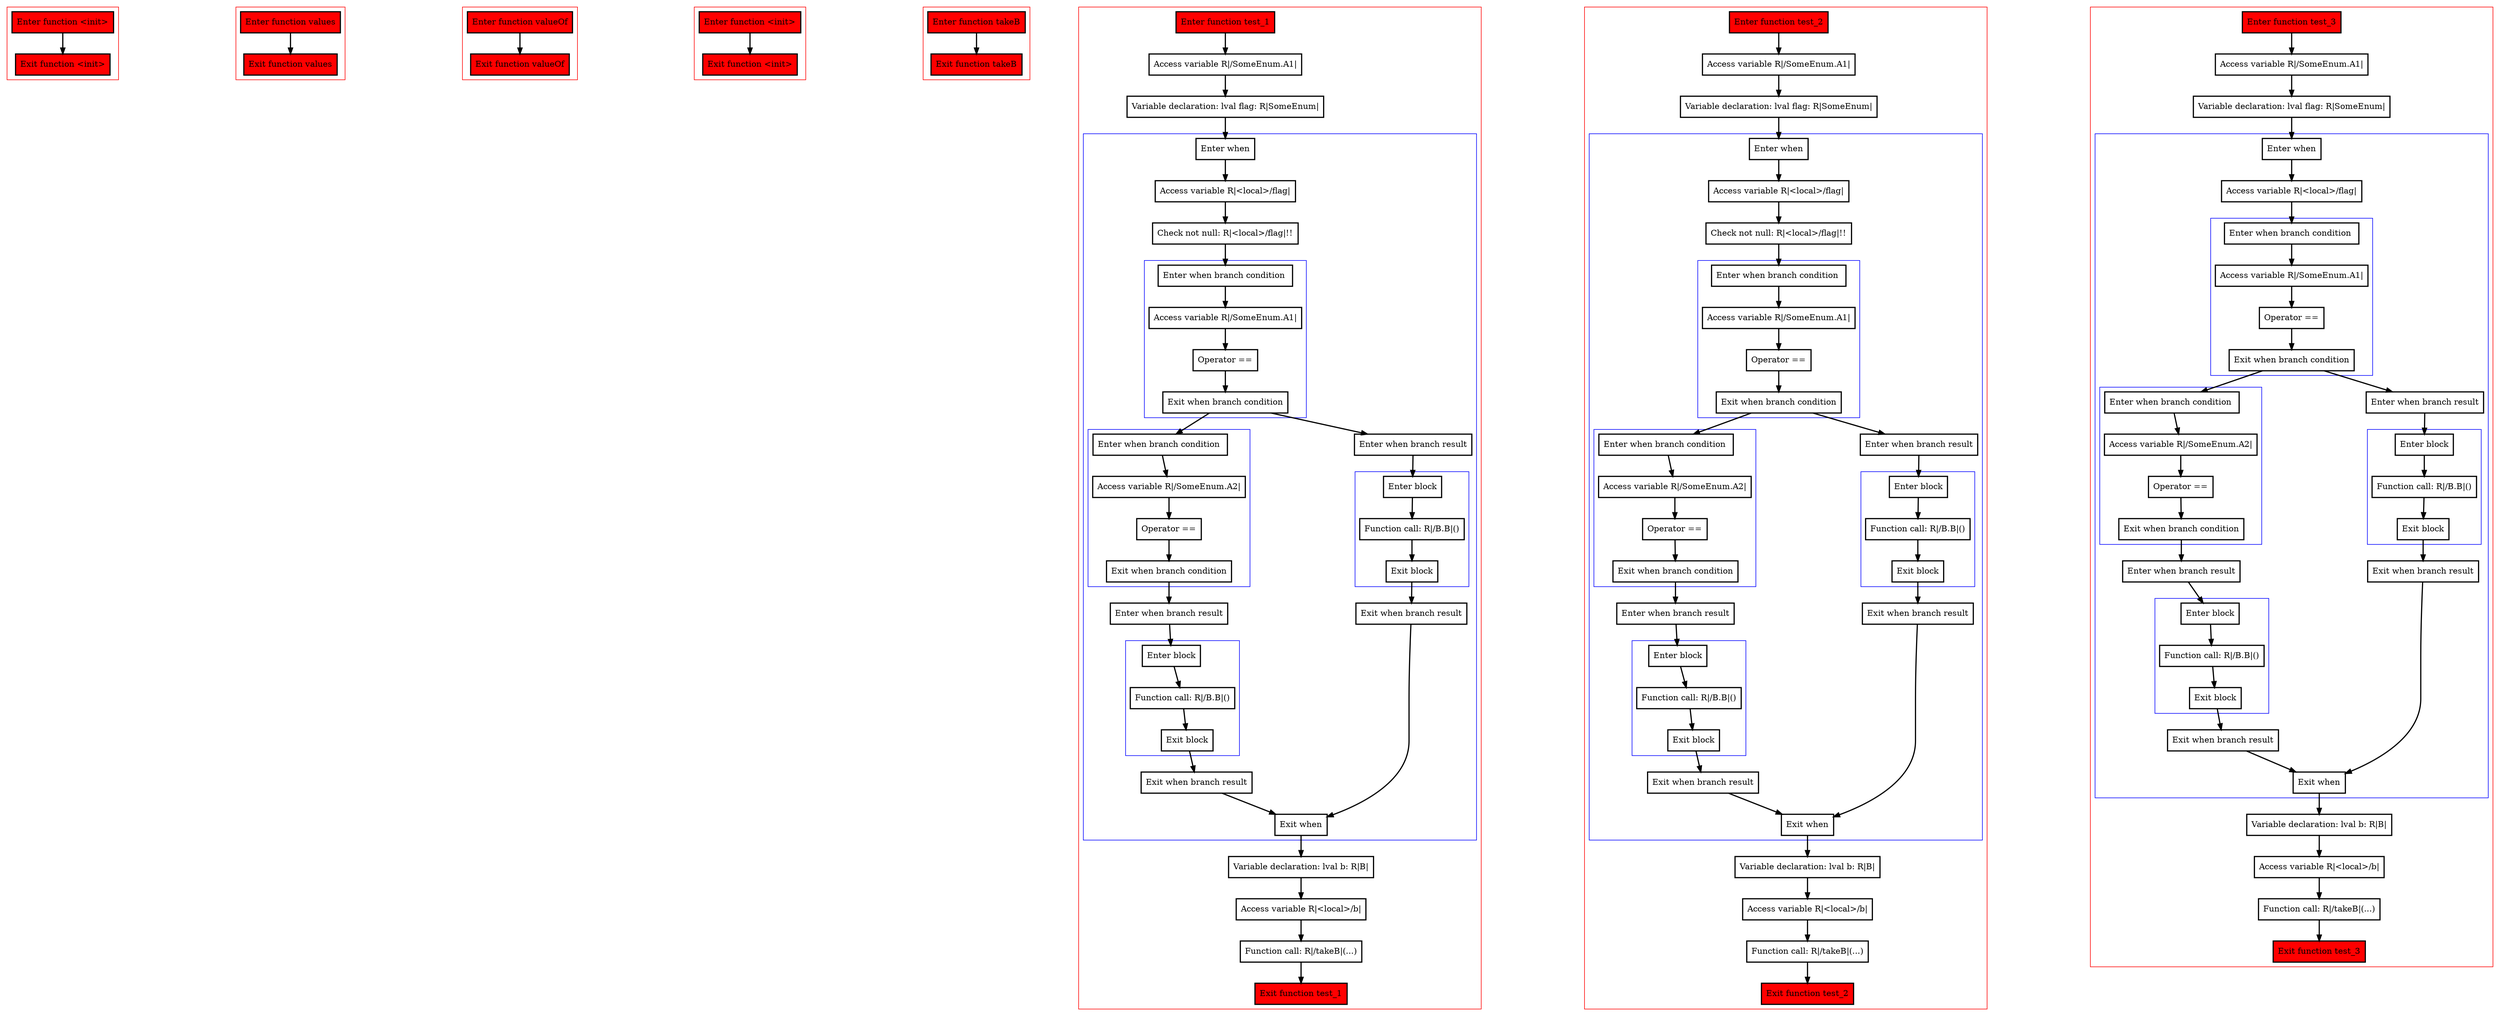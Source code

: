 digraph exhaustiveWhenAndDNNType_kt {
    graph [nodesep=3]
    node [shape=box penwidth=2]
    edge [penwidth=2]

    subgraph cluster_0 {
        color=red
        0 [label="Enter function <init>" style="filled" fillcolor=red];
        1 [label="Exit function <init>" style="filled" fillcolor=red];
    }

    0 -> {1};

    subgraph cluster_1 {
        color=red
        2 [label="Enter function values" style="filled" fillcolor=red];
        3 [label="Exit function values" style="filled" fillcolor=red];
    }

    2 -> {3};

    subgraph cluster_2 {
        color=red
        4 [label="Enter function valueOf" style="filled" fillcolor=red];
        5 [label="Exit function valueOf" style="filled" fillcolor=red];
    }

    4 -> {5};

    subgraph cluster_3 {
        color=red
        6 [label="Enter function <init>" style="filled" fillcolor=red];
        7 [label="Exit function <init>" style="filled" fillcolor=red];
    }

    6 -> {7};

    subgraph cluster_4 {
        color=red
        8 [label="Enter function takeB" style="filled" fillcolor=red];
        9 [label="Exit function takeB" style="filled" fillcolor=red];
    }

    8 -> {9};

    subgraph cluster_5 {
        color=red
        10 [label="Enter function test_1" style="filled" fillcolor=red];
        11 [label="Access variable R|/SomeEnum.A1|"];
        12 [label="Variable declaration: lval flag: R|SomeEnum|"];
        subgraph cluster_6 {
            color=blue
            13 [label="Enter when"];
            14 [label="Access variable R|<local>/flag|"];
            15 [label="Check not null: R|<local>/flag|!!"];
            subgraph cluster_7 {
                color=blue
                16 [label="Enter when branch condition "];
                17 [label="Access variable R|/SomeEnum.A1|"];
                18 [label="Operator =="];
                19 [label="Exit when branch condition"];
            }
            subgraph cluster_8 {
                color=blue
                20 [label="Enter when branch condition "];
                21 [label="Access variable R|/SomeEnum.A2|"];
                22 [label="Operator =="];
                23 [label="Exit when branch condition"];
            }
            24 [label="Enter when branch result"];
            subgraph cluster_9 {
                color=blue
                25 [label="Enter block"];
                26 [label="Function call: R|/B.B|()"];
                27 [label="Exit block"];
            }
            28 [label="Exit when branch result"];
            29 [label="Enter when branch result"];
            subgraph cluster_10 {
                color=blue
                30 [label="Enter block"];
                31 [label="Function call: R|/B.B|()"];
                32 [label="Exit block"];
            }
            33 [label="Exit when branch result"];
            34 [label="Exit when"];
        }
        35 [label="Variable declaration: lval b: R|B|"];
        36 [label="Access variable R|<local>/b|"];
        37 [label="Function call: R|/takeB|(...)"];
        38 [label="Exit function test_1" style="filled" fillcolor=red];
    }

    10 -> {11};
    11 -> {12};
    12 -> {13};
    13 -> {14};
    14 -> {15};
    15 -> {16};
    16 -> {17};
    17 -> {18};
    18 -> {19};
    19 -> {29 20};
    20 -> {21};
    21 -> {22};
    22 -> {23};
    23 -> {24};
    24 -> {25};
    25 -> {26};
    26 -> {27};
    27 -> {28};
    28 -> {34};
    29 -> {30};
    30 -> {31};
    31 -> {32};
    32 -> {33};
    33 -> {34};
    34 -> {35};
    35 -> {36};
    36 -> {37};
    37 -> {38};

    subgraph cluster_11 {
        color=red
        39 [label="Enter function test_2" style="filled" fillcolor=red];
        40 [label="Access variable R|/SomeEnum.A1|"];
        41 [label="Variable declaration: lval flag: R|SomeEnum|"];
        subgraph cluster_12 {
            color=blue
            42 [label="Enter when"];
            43 [label="Access variable R|<local>/flag|"];
            44 [label="Check not null: R|<local>/flag|!!"];
            subgraph cluster_13 {
                color=blue
                45 [label="Enter when branch condition "];
                46 [label="Access variable R|/SomeEnum.A1|"];
                47 [label="Operator =="];
                48 [label="Exit when branch condition"];
            }
            subgraph cluster_14 {
                color=blue
                49 [label="Enter when branch condition "];
                50 [label="Access variable R|/SomeEnum.A2|"];
                51 [label="Operator =="];
                52 [label="Exit when branch condition"];
            }
            53 [label="Enter when branch result"];
            subgraph cluster_15 {
                color=blue
                54 [label="Enter block"];
                55 [label="Function call: R|/B.B|()"];
                56 [label="Exit block"];
            }
            57 [label="Exit when branch result"];
            58 [label="Enter when branch result"];
            subgraph cluster_16 {
                color=blue
                59 [label="Enter block"];
                60 [label="Function call: R|/B.B|()"];
                61 [label="Exit block"];
            }
            62 [label="Exit when branch result"];
            63 [label="Exit when"];
        }
        64 [label="Variable declaration: lval b: R|B|"];
        65 [label="Access variable R|<local>/b|"];
        66 [label="Function call: R|/takeB|(...)"];
        67 [label="Exit function test_2" style="filled" fillcolor=red];
    }

    39 -> {40};
    40 -> {41};
    41 -> {42};
    42 -> {43};
    43 -> {44};
    44 -> {45};
    45 -> {46};
    46 -> {47};
    47 -> {48};
    48 -> {58 49};
    49 -> {50};
    50 -> {51};
    51 -> {52};
    52 -> {53};
    53 -> {54};
    54 -> {55};
    55 -> {56};
    56 -> {57};
    57 -> {63};
    58 -> {59};
    59 -> {60};
    60 -> {61};
    61 -> {62};
    62 -> {63};
    63 -> {64};
    64 -> {65};
    65 -> {66};
    66 -> {67};

    subgraph cluster_17 {
        color=red
        68 [label="Enter function test_3" style="filled" fillcolor=red];
        69 [label="Access variable R|/SomeEnum.A1|"];
        70 [label="Variable declaration: lval flag: R|SomeEnum|"];
        subgraph cluster_18 {
            color=blue
            71 [label="Enter when"];
            72 [label="Access variable R|<local>/flag|"];
            subgraph cluster_19 {
                color=blue
                73 [label="Enter when branch condition "];
                74 [label="Access variable R|/SomeEnum.A1|"];
                75 [label="Operator =="];
                76 [label="Exit when branch condition"];
            }
            subgraph cluster_20 {
                color=blue
                77 [label="Enter when branch condition "];
                78 [label="Access variable R|/SomeEnum.A2|"];
                79 [label="Operator =="];
                80 [label="Exit when branch condition"];
            }
            81 [label="Enter when branch result"];
            subgraph cluster_21 {
                color=blue
                82 [label="Enter block"];
                83 [label="Function call: R|/B.B|()"];
                84 [label="Exit block"];
            }
            85 [label="Exit when branch result"];
            86 [label="Enter when branch result"];
            subgraph cluster_22 {
                color=blue
                87 [label="Enter block"];
                88 [label="Function call: R|/B.B|()"];
                89 [label="Exit block"];
            }
            90 [label="Exit when branch result"];
            91 [label="Exit when"];
        }
        92 [label="Variable declaration: lval b: R|B|"];
        93 [label="Access variable R|<local>/b|"];
        94 [label="Function call: R|/takeB|(...)"];
        95 [label="Exit function test_3" style="filled" fillcolor=red];
    }

    68 -> {69};
    69 -> {70};
    70 -> {71};
    71 -> {72};
    72 -> {73};
    73 -> {74};
    74 -> {75};
    75 -> {76};
    76 -> {86 77};
    77 -> {78};
    78 -> {79};
    79 -> {80};
    80 -> {81};
    81 -> {82};
    82 -> {83};
    83 -> {84};
    84 -> {85};
    85 -> {91};
    86 -> {87};
    87 -> {88};
    88 -> {89};
    89 -> {90};
    90 -> {91};
    91 -> {92};
    92 -> {93};
    93 -> {94};
    94 -> {95};

}
